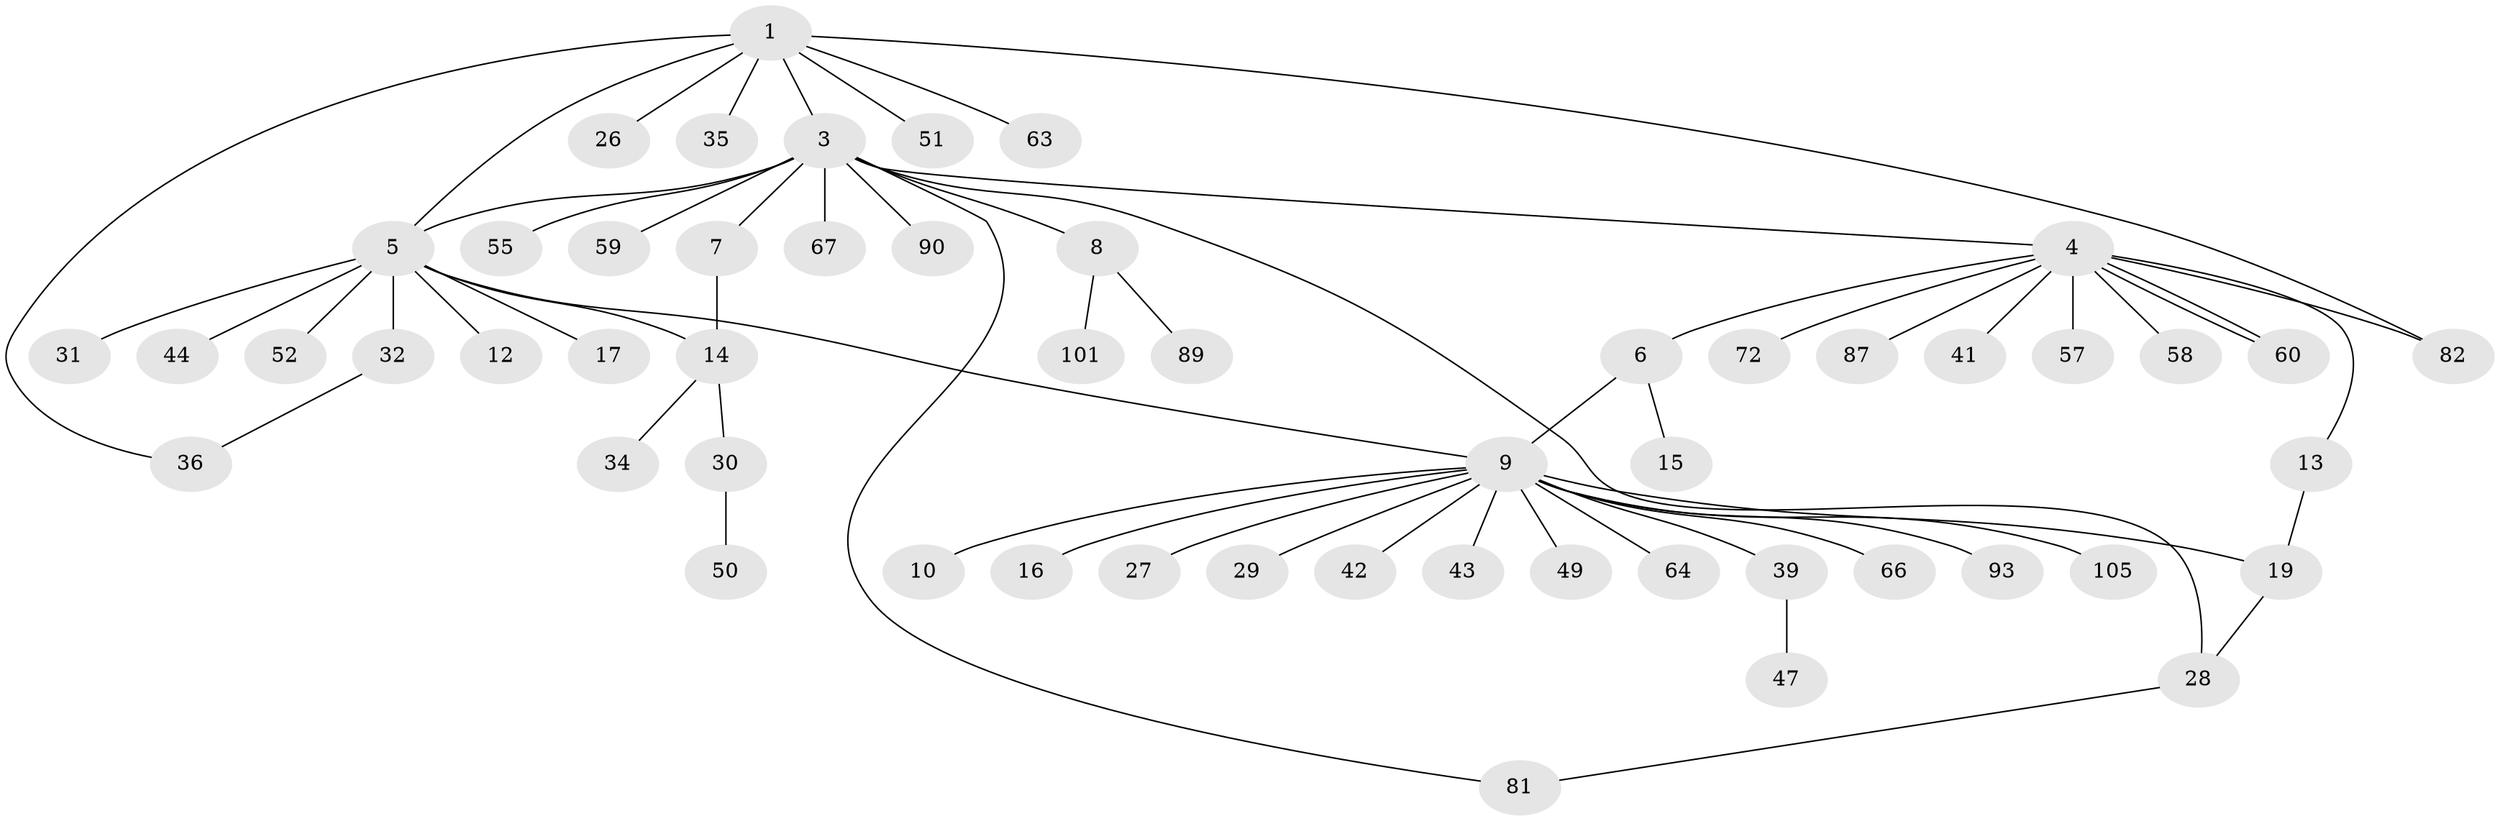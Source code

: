 // original degree distribution, {9: 0.009259259259259259, 4: 0.046296296296296294, 12: 0.018518518518518517, 11: 0.009259259259259259, 2: 0.2222222222222222, 3: 0.09259259259259259, 15: 0.009259259259259259, 5: 0.018518518518518517, 1: 0.5648148148148148, 6: 0.009259259259259259}
// Generated by graph-tools (version 1.1) at 2025/18/03/04/25 18:18:27]
// undirected, 54 vertices, 62 edges
graph export_dot {
graph [start="1"]
  node [color=gray90,style=filled];
  1 [super="+40+2"];
  3 [super="+25"];
  4;
  5 [super="+11"];
  6;
  7;
  8;
  9;
  10 [super="+53+85+62+23"];
  12 [super="+48+94+33"];
  13 [super="+18"];
  14 [super="+24+38"];
  15;
  16;
  17;
  19 [super="+56+103+46"];
  26;
  27 [super="+61"];
  28;
  29 [super="+78"];
  30;
  31;
  32 [super="+70+96+100"];
  34;
  35;
  36;
  39 [super="+74+92"];
  41 [super="+86"];
  42;
  43;
  44 [super="+54+65+79+68+45"];
  47;
  49;
  50;
  51 [super="+91"];
  52 [super="+95"];
  55;
  57;
  58;
  59;
  60 [super="+97"];
  63;
  64;
  66 [super="+76"];
  67;
  72 [super="+73"];
  81 [super="+106"];
  82 [super="+108+88"];
  87;
  89;
  90;
  93;
  101;
  105;
  1 -- 5;
  1 -- 26;
  1 -- 35;
  1 -- 36;
  1 -- 51;
  1 -- 63;
  1 -- 82;
  1 -- 3;
  3 -- 4;
  3 -- 7;
  3 -- 8;
  3 -- 28;
  3 -- 55;
  3 -- 59;
  3 -- 67;
  3 -- 81;
  3 -- 90;
  3 -- 5;
  4 -- 6;
  4 -- 13;
  4 -- 41;
  4 -- 57;
  4 -- 58;
  4 -- 60;
  4 -- 60;
  4 -- 72;
  4 -- 82;
  4 -- 87;
  5 -- 32;
  5 -- 9;
  5 -- 12;
  5 -- 44;
  5 -- 14;
  5 -- 17;
  5 -- 52;
  5 -- 31;
  6 -- 9;
  6 -- 15;
  7 -- 14;
  8 -- 89;
  8 -- 101;
  9 -- 10;
  9 -- 16;
  9 -- 19;
  9 -- 27;
  9 -- 29;
  9 -- 39;
  9 -- 42;
  9 -- 43;
  9 -- 49;
  9 -- 64;
  9 -- 66;
  9 -- 93;
  9 -- 105;
  13 -- 19;
  14 -- 30;
  14 -- 34;
  19 -- 28;
  28 -- 81;
  30 -- 50;
  32 -- 36;
  39 -- 47;
}
